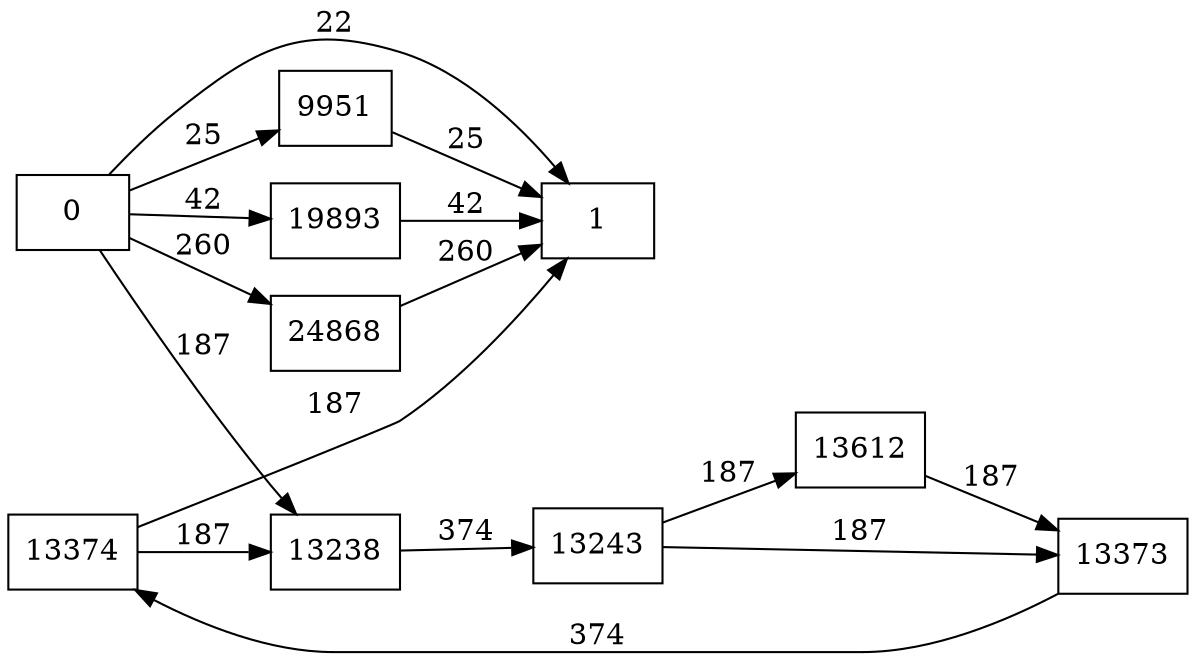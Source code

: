 digraph {
	graph [rankdir=LR]
	node [shape=rectangle]
	9951 -> 1 [label=25]
	13238 -> 13243 [label=374]
	13243 -> 13373 [label=187]
	13243 -> 13612 [label=187]
	13373 -> 13374 [label=374]
	13374 -> 13238 [label=187]
	13374 -> 1 [label=187]
	13612 -> 13373 [label=187]
	19893 -> 1 [label=42]
	24868 -> 1 [label=260]
	0 -> 1 [label=22]
	0 -> 9951 [label=25]
	0 -> 13238 [label=187]
	0 -> 19893 [label=42]
	0 -> 24868 [label=260]
}
